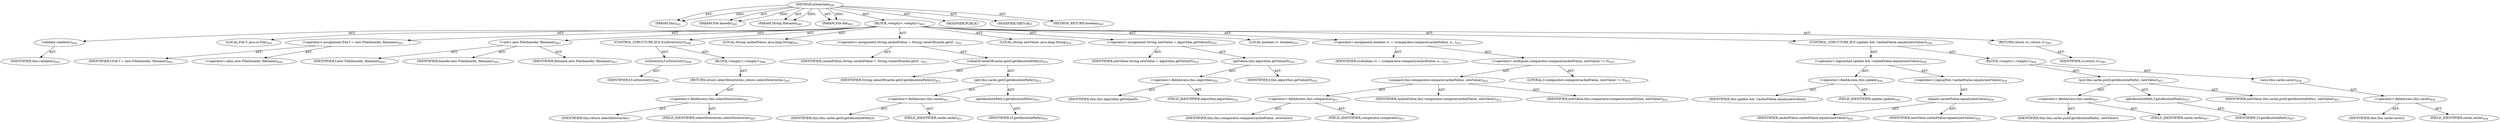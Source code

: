 digraph "isSelected" {  
"111669149699" [label = <(METHOD,isSelected)<SUB>441</SUB>> ]
"115964116994" [label = <(PARAM,this)<SUB>441</SUB>> ]
"115964116999" [label = <(PARAM,File basedir)<SUB>441</SUB>> ]
"115964117000" [label = <(PARAM,String filename)<SUB>441</SUB>> ]
"115964117001" [label = <(PARAM,File file)<SUB>441</SUB>> ]
"25769803812" [label = <(BLOCK,&lt;empty&gt;,&lt;empty&gt;)<SUB>441</SUB>> ]
"30064771233" [label = <(validate,validate())<SUB>442</SUB>> ]
"68719476744" [label = <(IDENTIFIER,this,validate())<SUB>442</SUB>> ]
"94489280521" [label = <(LOCAL,File f: java.io.File)<SUB>443</SUB>> ]
"30064771234" [label = <(&lt;operator&gt;.assignment,File f = new File(basedir, filename))<SUB>443</SUB>> ]
"68719476849" [label = <(IDENTIFIER,f,File f = new File(basedir, filename))<SUB>443</SUB>> ]
"30064771235" [label = <(&lt;operator&gt;.alloc,new File(basedir, filename))<SUB>443</SUB>> ]
"30064771236" [label = <(&lt;init&gt;,new File(basedir, filename))<SUB>443</SUB>> ]
"68719476850" [label = <(IDENTIFIER,f,new File(basedir, filename))<SUB>443</SUB>> ]
"68719476851" [label = <(IDENTIFIER,basedir,new File(basedir, filename))<SUB>443</SUB>> ]
"68719476852" [label = <(IDENTIFIER,filename,new File(basedir, filename))<SUB>443</SUB>> ]
"47244640289" [label = <(CONTROL_STRUCTURE,IF,if (f.isDirectory()))<SUB>446</SUB>> ]
"30064771237" [label = <(isDirectory,f.isDirectory())<SUB>446</SUB>> ]
"68719476853" [label = <(IDENTIFIER,f,f.isDirectory())<SUB>446</SUB>> ]
"25769803813" [label = <(BLOCK,&lt;empty&gt;,&lt;empty&gt;)<SUB>446</SUB>> ]
"146028888065" [label = <(RETURN,return selectDirectories;,return selectDirectories;)<SUB>447</SUB>> ]
"30064771238" [label = <(&lt;operator&gt;.fieldAccess,this.selectDirectories)<SUB>447</SUB>> ]
"68719476854" [label = <(IDENTIFIER,this,return selectDirectories;)> ]
"55834574893" [label = <(FIELD_IDENTIFIER,selectDirectories,selectDirectories)<SUB>447</SUB>> ]
"94489280522" [label = <(LOCAL,String cachedValue: java.lang.String)<SUB>451</SUB>> ]
"30064771239" [label = <(&lt;operator&gt;.assignment,String cachedValue = String.valueOf(cache.get(f...)<SUB>451</SUB>> ]
"68719476855" [label = <(IDENTIFIER,cachedValue,String cachedValue = String.valueOf(cache.get(f...)<SUB>451</SUB>> ]
"30064771240" [label = <(valueOf,valueOf(cache.get(f.getAbsolutePath())))<SUB>451</SUB>> ]
"68719476856" [label = <(IDENTIFIER,String,valueOf(cache.get(f.getAbsolutePath())))<SUB>451</SUB>> ]
"30064771241" [label = <(get,this.cache.get(f.getAbsolutePath()))<SUB>451</SUB>> ]
"30064771242" [label = <(&lt;operator&gt;.fieldAccess,this.cache)<SUB>451</SUB>> ]
"68719476857" [label = <(IDENTIFIER,this,this.cache.get(f.getAbsolutePath()))> ]
"55834574894" [label = <(FIELD_IDENTIFIER,cache,cache)<SUB>451</SUB>> ]
"30064771243" [label = <(getAbsolutePath,f.getAbsolutePath())<SUB>451</SUB>> ]
"68719476858" [label = <(IDENTIFIER,f,f.getAbsolutePath())<SUB>451</SUB>> ]
"94489280523" [label = <(LOCAL,String newValue: java.lang.String)<SUB>452</SUB>> ]
"30064771244" [label = <(&lt;operator&gt;.assignment,String newValue = algorithm.getValue(f))<SUB>452</SUB>> ]
"68719476859" [label = <(IDENTIFIER,newValue,String newValue = algorithm.getValue(f))<SUB>452</SUB>> ]
"30064771245" [label = <(getValue,this.algorithm.getValue(f))<SUB>452</SUB>> ]
"30064771246" [label = <(&lt;operator&gt;.fieldAccess,this.algorithm)<SUB>452</SUB>> ]
"68719476860" [label = <(IDENTIFIER,this,this.algorithm.getValue(f))> ]
"55834574895" [label = <(FIELD_IDENTIFIER,algorithm,algorithm)<SUB>452</SUB>> ]
"68719476861" [label = <(IDENTIFIER,f,this.algorithm.getValue(f))<SUB>452</SUB>> ]
"94489280524" [label = <(LOCAL,boolean rv: boolean)<SUB>453</SUB>> ]
"30064771247" [label = <(&lt;operator&gt;.assignment,boolean rv = (comparator.compare(cachedValue, n...)<SUB>453</SUB>> ]
"68719476862" [label = <(IDENTIFIER,rv,boolean rv = (comparator.compare(cachedValue, n...)<SUB>453</SUB>> ]
"30064771248" [label = <(&lt;operator&gt;.notEquals,comparator.compare(cachedValue, newValue) != 0)<SUB>453</SUB>> ]
"30064771249" [label = <(compare,this.comparator.compare(cachedValue, newValue))<SUB>453</SUB>> ]
"30064771250" [label = <(&lt;operator&gt;.fieldAccess,this.comparator)<SUB>453</SUB>> ]
"68719476863" [label = <(IDENTIFIER,this,this.comparator.compare(cachedValue, newValue))> ]
"55834574896" [label = <(FIELD_IDENTIFIER,comparator,comparator)<SUB>453</SUB>> ]
"68719476864" [label = <(IDENTIFIER,cachedValue,this.comparator.compare(cachedValue, newValue))<SUB>453</SUB>> ]
"68719476865" [label = <(IDENTIFIER,newValue,this.comparator.compare(cachedValue, newValue))<SUB>453</SUB>> ]
"90194313257" [label = <(LITERAL,0,comparator.compare(cachedValue, newValue) != 0)<SUB>453</SUB>> ]
"47244640290" [label = <(CONTROL_STRUCTURE,IF,if (update &amp;&amp; !cachedValue.equals(newValue)))<SUB>456</SUB>> ]
"30064771251" [label = <(&lt;operator&gt;.logicalAnd,update &amp;&amp; !cachedValue.equals(newValue))<SUB>456</SUB>> ]
"30064771252" [label = <(&lt;operator&gt;.fieldAccess,this.update)<SUB>456</SUB>> ]
"68719476866" [label = <(IDENTIFIER,this,update &amp;&amp; !cachedValue.equals(newValue))> ]
"55834574897" [label = <(FIELD_IDENTIFIER,update,update)<SUB>456</SUB>> ]
"30064771253" [label = <(&lt;operator&gt;.logicalNot,!cachedValue.equals(newValue))<SUB>456</SUB>> ]
"30064771254" [label = <(equals,cachedValue.equals(newValue))<SUB>456</SUB>> ]
"68719476867" [label = <(IDENTIFIER,cachedValue,cachedValue.equals(newValue))<SUB>456</SUB>> ]
"68719476868" [label = <(IDENTIFIER,newValue,cachedValue.equals(newValue))<SUB>456</SUB>> ]
"25769803814" [label = <(BLOCK,&lt;empty&gt;,&lt;empty&gt;)<SUB>456</SUB>> ]
"30064771255" [label = <(put,this.cache.put(f.getAbsolutePath(), newValue))<SUB>457</SUB>> ]
"30064771256" [label = <(&lt;operator&gt;.fieldAccess,this.cache)<SUB>457</SUB>> ]
"68719476869" [label = <(IDENTIFIER,this,this.cache.put(f.getAbsolutePath(), newValue))> ]
"55834574898" [label = <(FIELD_IDENTIFIER,cache,cache)<SUB>457</SUB>> ]
"30064771257" [label = <(getAbsolutePath,f.getAbsolutePath())<SUB>457</SUB>> ]
"68719476870" [label = <(IDENTIFIER,f,f.getAbsolutePath())<SUB>457</SUB>> ]
"68719476871" [label = <(IDENTIFIER,newValue,this.cache.put(f.getAbsolutePath(), newValue))<SUB>457</SUB>> ]
"30064771258" [label = <(save,this.cache.save())<SUB>458</SUB>> ]
"30064771259" [label = <(&lt;operator&gt;.fieldAccess,this.cache)<SUB>458</SUB>> ]
"68719476872" [label = <(IDENTIFIER,this,this.cache.save())> ]
"55834574899" [label = <(FIELD_IDENTIFIER,cache,cache)<SUB>458</SUB>> ]
"146028888066" [label = <(RETURN,return rv;,return rv;)<SUB>461</SUB>> ]
"68719476873" [label = <(IDENTIFIER,rv,return rv;)<SUB>461</SUB>> ]
"133143986193" [label = <(MODIFIER,PUBLIC)> ]
"133143986194" [label = <(MODIFIER,VIRTUAL)> ]
"128849018883" [label = <(METHOD_RETURN,boolean)<SUB>441</SUB>> ]
  "111669149699" -> "115964116994"  [ label = "AST: "] 
  "111669149699" -> "115964116999"  [ label = "AST: "] 
  "111669149699" -> "115964117000"  [ label = "AST: "] 
  "111669149699" -> "115964117001"  [ label = "AST: "] 
  "111669149699" -> "25769803812"  [ label = "AST: "] 
  "111669149699" -> "133143986193"  [ label = "AST: "] 
  "111669149699" -> "133143986194"  [ label = "AST: "] 
  "111669149699" -> "128849018883"  [ label = "AST: "] 
  "25769803812" -> "30064771233"  [ label = "AST: "] 
  "25769803812" -> "94489280521"  [ label = "AST: "] 
  "25769803812" -> "30064771234"  [ label = "AST: "] 
  "25769803812" -> "30064771236"  [ label = "AST: "] 
  "25769803812" -> "47244640289"  [ label = "AST: "] 
  "25769803812" -> "94489280522"  [ label = "AST: "] 
  "25769803812" -> "30064771239"  [ label = "AST: "] 
  "25769803812" -> "94489280523"  [ label = "AST: "] 
  "25769803812" -> "30064771244"  [ label = "AST: "] 
  "25769803812" -> "94489280524"  [ label = "AST: "] 
  "25769803812" -> "30064771247"  [ label = "AST: "] 
  "25769803812" -> "47244640290"  [ label = "AST: "] 
  "25769803812" -> "146028888066"  [ label = "AST: "] 
  "30064771233" -> "68719476744"  [ label = "AST: "] 
  "30064771234" -> "68719476849"  [ label = "AST: "] 
  "30064771234" -> "30064771235"  [ label = "AST: "] 
  "30064771236" -> "68719476850"  [ label = "AST: "] 
  "30064771236" -> "68719476851"  [ label = "AST: "] 
  "30064771236" -> "68719476852"  [ label = "AST: "] 
  "47244640289" -> "30064771237"  [ label = "AST: "] 
  "47244640289" -> "25769803813"  [ label = "AST: "] 
  "30064771237" -> "68719476853"  [ label = "AST: "] 
  "25769803813" -> "146028888065"  [ label = "AST: "] 
  "146028888065" -> "30064771238"  [ label = "AST: "] 
  "30064771238" -> "68719476854"  [ label = "AST: "] 
  "30064771238" -> "55834574893"  [ label = "AST: "] 
  "30064771239" -> "68719476855"  [ label = "AST: "] 
  "30064771239" -> "30064771240"  [ label = "AST: "] 
  "30064771240" -> "68719476856"  [ label = "AST: "] 
  "30064771240" -> "30064771241"  [ label = "AST: "] 
  "30064771241" -> "30064771242"  [ label = "AST: "] 
  "30064771241" -> "30064771243"  [ label = "AST: "] 
  "30064771242" -> "68719476857"  [ label = "AST: "] 
  "30064771242" -> "55834574894"  [ label = "AST: "] 
  "30064771243" -> "68719476858"  [ label = "AST: "] 
  "30064771244" -> "68719476859"  [ label = "AST: "] 
  "30064771244" -> "30064771245"  [ label = "AST: "] 
  "30064771245" -> "30064771246"  [ label = "AST: "] 
  "30064771245" -> "68719476861"  [ label = "AST: "] 
  "30064771246" -> "68719476860"  [ label = "AST: "] 
  "30064771246" -> "55834574895"  [ label = "AST: "] 
  "30064771247" -> "68719476862"  [ label = "AST: "] 
  "30064771247" -> "30064771248"  [ label = "AST: "] 
  "30064771248" -> "30064771249"  [ label = "AST: "] 
  "30064771248" -> "90194313257"  [ label = "AST: "] 
  "30064771249" -> "30064771250"  [ label = "AST: "] 
  "30064771249" -> "68719476864"  [ label = "AST: "] 
  "30064771249" -> "68719476865"  [ label = "AST: "] 
  "30064771250" -> "68719476863"  [ label = "AST: "] 
  "30064771250" -> "55834574896"  [ label = "AST: "] 
  "47244640290" -> "30064771251"  [ label = "AST: "] 
  "47244640290" -> "25769803814"  [ label = "AST: "] 
  "30064771251" -> "30064771252"  [ label = "AST: "] 
  "30064771251" -> "30064771253"  [ label = "AST: "] 
  "30064771252" -> "68719476866"  [ label = "AST: "] 
  "30064771252" -> "55834574897"  [ label = "AST: "] 
  "30064771253" -> "30064771254"  [ label = "AST: "] 
  "30064771254" -> "68719476867"  [ label = "AST: "] 
  "30064771254" -> "68719476868"  [ label = "AST: "] 
  "25769803814" -> "30064771255"  [ label = "AST: "] 
  "25769803814" -> "30064771258"  [ label = "AST: "] 
  "30064771255" -> "30064771256"  [ label = "AST: "] 
  "30064771255" -> "30064771257"  [ label = "AST: "] 
  "30064771255" -> "68719476871"  [ label = "AST: "] 
  "30064771256" -> "68719476869"  [ label = "AST: "] 
  "30064771256" -> "55834574898"  [ label = "AST: "] 
  "30064771257" -> "68719476870"  [ label = "AST: "] 
  "30064771258" -> "30064771259"  [ label = "AST: "] 
  "30064771259" -> "68719476872"  [ label = "AST: "] 
  "30064771259" -> "55834574899"  [ label = "AST: "] 
  "146028888066" -> "68719476873"  [ label = "AST: "] 
  "111669149699" -> "115964116994"  [ label = "DDG: "] 
  "111669149699" -> "115964116999"  [ label = "DDG: "] 
  "111669149699" -> "115964117000"  [ label = "DDG: "] 
  "111669149699" -> "115964117001"  [ label = "DDG: "] 
}
